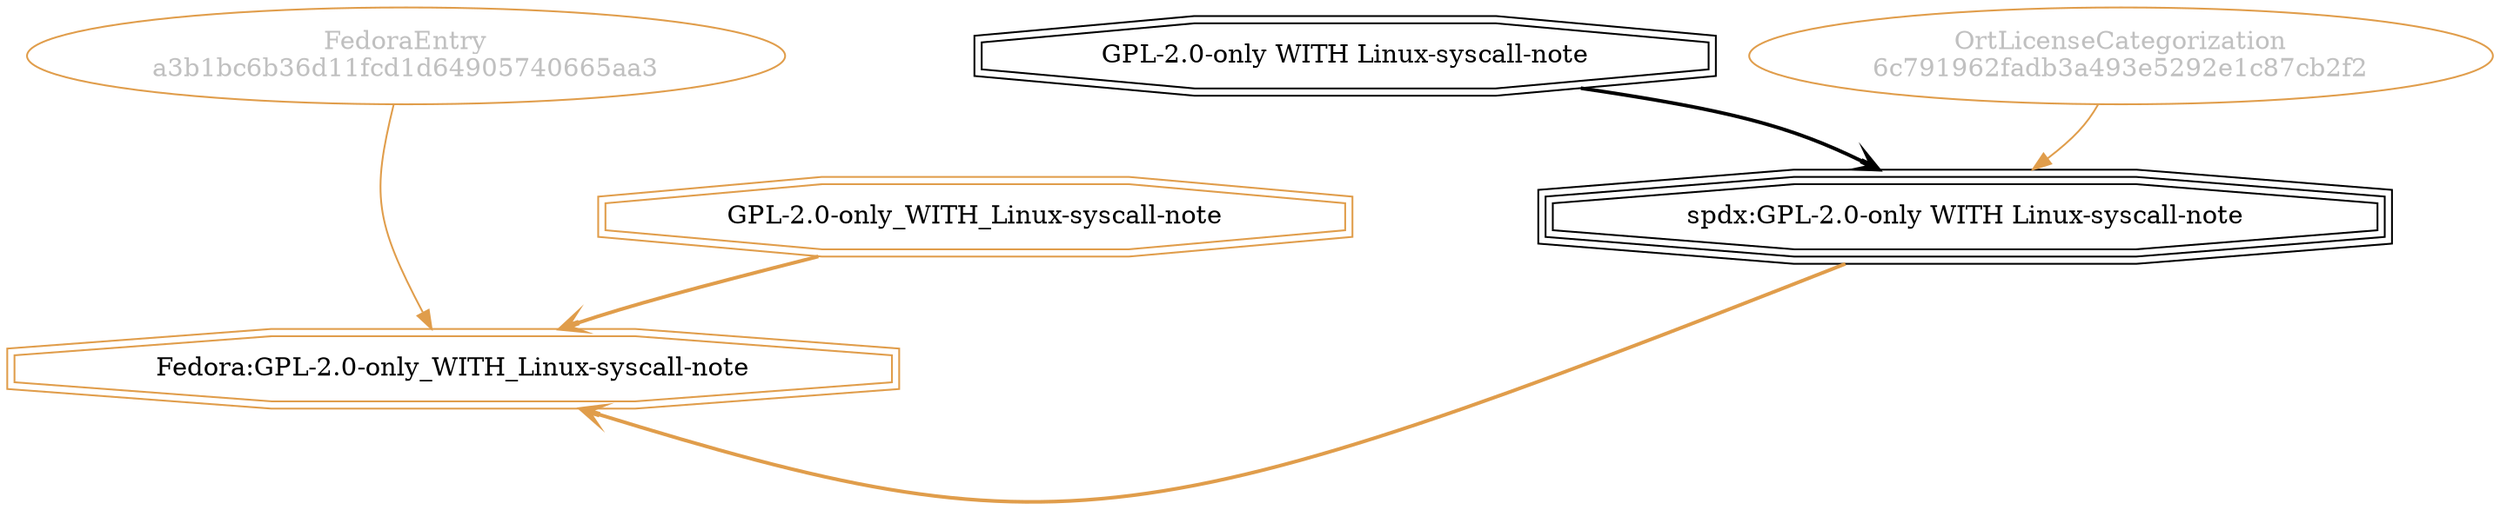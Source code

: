 strict digraph {
    node [shape=box];
    graph [splines=curved];
    6487 [label="FedoraEntry\na3b1bc6b36d11fcd1d64905740665aa3"
         ,fontcolor=gray
         ,color="#e09d4b"
         ,fillcolor="beige;1"
         ,shape=ellipse];
    6488 [label="Fedora:GPL-2.0-only_WITH_Linux-syscall-note"
         ,color="#e09d4b"
         ,shape=doubleoctagon];
    6489 [label="GPL-2.0-only_WITH_Linux-syscall-note"
         ,color="#e09d4b"
         ,shape=doubleoctagon];
    6490 [label="spdx:GPL-2.0-only WITH Linux-syscall-note"
         ,shape=tripleoctagon];
    6491 [label="GPL-2.0-only WITH Linux-syscall-note"
         ,shape=doubleoctagon];
    35473 [label="OrtLicenseCategorization\n6c791962fadb3a493e5292e1c87cb2f2"
          ,fontcolor=gray
          ,color="#e09d4b"
          ,fillcolor="beige;1"
          ,shape=ellipse];
    6487 -> 6488 [weight=0.5
                 ,color="#e09d4b"];
    6489 -> 6488 [style=bold
                 ,arrowhead=vee
                 ,weight=0.7
                 ,color="#e09d4b"];
    6490 -> 6488 [style=bold
                 ,arrowhead=vee
                 ,weight=0.7
                 ,color="#e09d4b"];
    6491 -> 6490 [style=bold
                 ,arrowhead=vee
                 ,weight=0.7];
    35473 -> 6490 [weight=0.5
                  ,color="#e09d4b"];
}
